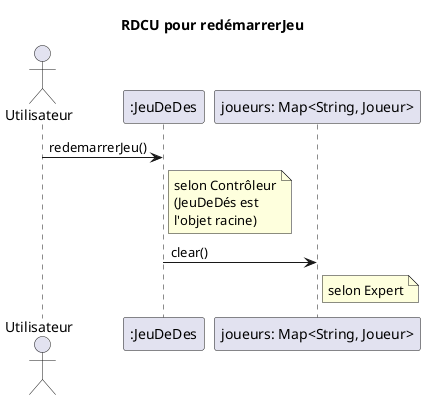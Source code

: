 @startuml
title RDCU pour redémarrerJeu

actor "Utilisateur" as Utilisateur
participant ":JeuDeDes" as JeuDeDes
participant "joueurs: Map<String, Joueur>" as Joueurs

Utilisateur -> JeuDeDes : redemarrerJeu()

note right of JeuDeDes : selon Contrôleur\n(JeuDeDés est\nl'objet racine)

JeuDeDes -> Joueurs : clear()

note right of Joueurs : selon Expert

@enduml
